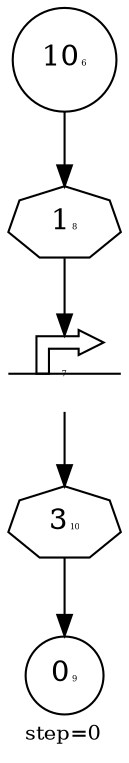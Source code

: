 digraph {
  graph  [labelloc=bottom,labeljust=left,fontsize="10",label="step=0"];
  "6" [shape=circle,peripheries="1",label=<10<FONT POINT-SIZE='4'>6</FONT>>,labelfontcolor=Black,color=black];
  "7" [shape=promoter,peripheries="1",label=<<FONT POINT-SIZE='4'>7</FONT>>,labelfontcolor=black,color=black];
  "9" [shape=circle,peripheries="1",label=<0<FONT POINT-SIZE='4'>9</FONT>>,labelfontcolor=black,color=black];
  "8" [label=<1<FONT POINT-SIZE='4'>8</FONT>>,peripheries="1",color=black,shape=septagon];
  "6" -> "8" [color=black];
  "8" -> "7" [color=black];
  "10" [label=<3<FONT POINT-SIZE='4'>10</FONT>>,peripheries="1",color=black,shape=septagon];
  "7" -> "10" [color=black];
  "10" -> "9" [color=black];
}